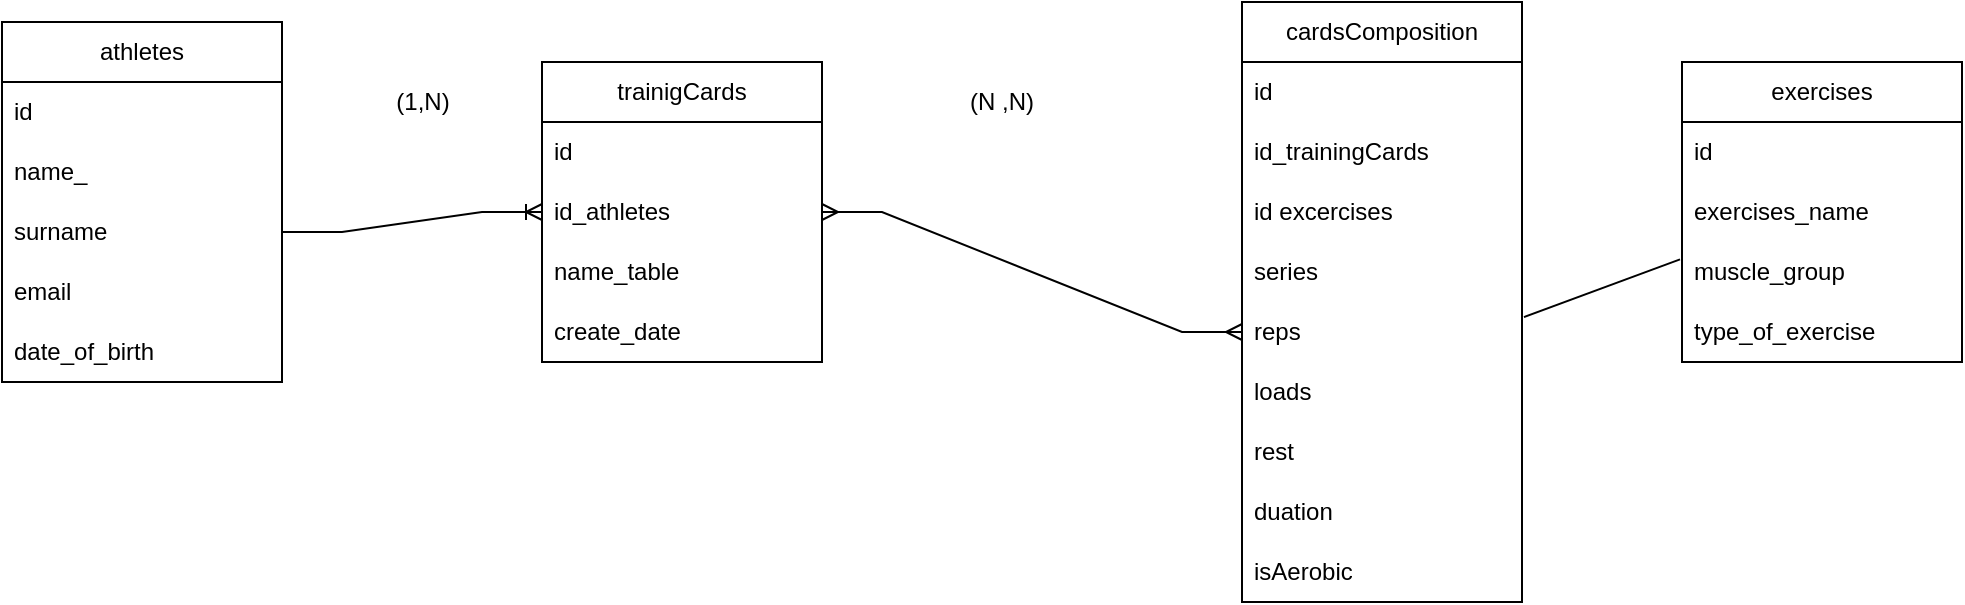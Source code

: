 <mxfile version="24.0.4" type="google">
  <diagram name="Pagina-1" id="WQ73Vfl0JqPPr6ciRVNx">
    <mxGraphModel grid="1" page="1" gridSize="10" guides="1" tooltips="1" connect="1" arrows="1" fold="1" pageScale="1" pageWidth="827" pageHeight="1169" math="0" shadow="0">
      <root>
        <mxCell id="0" />
        <mxCell id="1" parent="0" />
        <mxCell id="A63W8Z5rf3C69UM_xphf-1" value="athletes" style="swimlane;fontStyle=0;childLayout=stackLayout;horizontal=1;startSize=30;horizontalStack=0;resizeParent=1;resizeParentMax=0;resizeLast=0;collapsible=1;marginBottom=0;whiteSpace=wrap;html=1;" vertex="1" parent="1">
          <mxGeometry x="870" y="550" width="140" height="180" as="geometry">
            <mxRectangle x="10" y="80" width="80" height="30" as="alternateBounds" />
          </mxGeometry>
        </mxCell>
        <mxCell id="A63W8Z5rf3C69UM_xphf-2" value="id" style="text;strokeColor=none;fillColor=none;align=left;verticalAlign=middle;spacingLeft=4;spacingRight=4;overflow=hidden;points=[[0,0.5],[1,0.5]];portConstraint=eastwest;rotatable=0;whiteSpace=wrap;html=1;" vertex="1" parent="A63W8Z5rf3C69UM_xphf-1">
          <mxGeometry y="30" width="140" height="30" as="geometry" />
        </mxCell>
        <mxCell id="A63W8Z5rf3C69UM_xphf-3" value="name_" style="text;strokeColor=none;fillColor=none;align=left;verticalAlign=middle;spacingLeft=4;spacingRight=4;overflow=hidden;points=[[0,0.5],[1,0.5]];portConstraint=eastwest;rotatable=0;whiteSpace=wrap;html=1;" vertex="1" parent="A63W8Z5rf3C69UM_xphf-1">
          <mxGeometry y="60" width="140" height="30" as="geometry" />
        </mxCell>
        <mxCell id="A63W8Z5rf3C69UM_xphf-4" value="surname" style="text;strokeColor=none;fillColor=none;align=left;verticalAlign=middle;spacingLeft=4;spacingRight=4;overflow=hidden;points=[[0,0.5],[1,0.5]];portConstraint=eastwest;rotatable=0;whiteSpace=wrap;html=1;" vertex="1" parent="A63W8Z5rf3C69UM_xphf-1">
          <mxGeometry y="90" width="140" height="30" as="geometry" />
        </mxCell>
        <mxCell id="A63W8Z5rf3C69UM_xphf-6" value="email" style="text;strokeColor=none;fillColor=none;align=left;verticalAlign=middle;spacingLeft=4;spacingRight=4;overflow=hidden;points=[[0,0.5],[1,0.5]];portConstraint=eastwest;rotatable=0;whiteSpace=wrap;html=1;" vertex="1" parent="A63W8Z5rf3C69UM_xphf-1">
          <mxGeometry y="120" width="140" height="30" as="geometry" />
        </mxCell>
        <mxCell id="A63W8Z5rf3C69UM_xphf-7" value="date_of_birth" style="text;strokeColor=none;fillColor=none;align=left;verticalAlign=middle;spacingLeft=4;spacingRight=4;overflow=hidden;points=[[0,0.5],[1,0.5]];portConstraint=eastwest;rotatable=0;whiteSpace=wrap;html=1;" vertex="1" parent="A63W8Z5rf3C69UM_xphf-1">
          <mxGeometry y="150" width="140" height="30" as="geometry" />
        </mxCell>
        <mxCell id="A63W8Z5rf3C69UM_xphf-9" value="trainigCards" style="swimlane;fontStyle=0;childLayout=stackLayout;horizontal=1;startSize=30;horizontalStack=0;resizeParent=1;resizeParentMax=0;resizeLast=0;collapsible=1;marginBottom=0;whiteSpace=wrap;html=1;" vertex="1" parent="1">
          <mxGeometry x="1140" y="570" width="140" height="150" as="geometry" />
        </mxCell>
        <mxCell id="A63W8Z5rf3C69UM_xphf-10" value="id" style="text;strokeColor=none;fillColor=none;align=left;verticalAlign=middle;spacingLeft=4;spacingRight=4;overflow=hidden;points=[[0,0.5],[1,0.5]];portConstraint=eastwest;rotatable=0;whiteSpace=wrap;html=1;" vertex="1" parent="A63W8Z5rf3C69UM_xphf-9">
          <mxGeometry y="30" width="140" height="30" as="geometry" />
        </mxCell>
        <mxCell id="A63W8Z5rf3C69UM_xphf-11" value="id_athletes" style="text;strokeColor=none;fillColor=none;align=left;verticalAlign=middle;spacingLeft=4;spacingRight=4;overflow=hidden;points=[[0,0.5],[1,0.5]];portConstraint=eastwest;rotatable=0;whiteSpace=wrap;html=1;" vertex="1" parent="A63W8Z5rf3C69UM_xphf-9">
          <mxGeometry y="60" width="140" height="30" as="geometry" />
        </mxCell>
        <mxCell id="A63W8Z5rf3C69UM_xphf-12" value="name_table" style="text;strokeColor=none;fillColor=none;align=left;verticalAlign=middle;spacingLeft=4;spacingRight=4;overflow=hidden;points=[[0,0.5],[1,0.5]];portConstraint=eastwest;rotatable=0;whiteSpace=wrap;html=1;" vertex="1" parent="A63W8Z5rf3C69UM_xphf-9">
          <mxGeometry y="90" width="140" height="30" as="geometry" />
        </mxCell>
        <mxCell id="A63W8Z5rf3C69UM_xphf-13" value="create_date" style="text;strokeColor=none;fillColor=none;align=left;verticalAlign=middle;spacingLeft=4;spacingRight=4;overflow=hidden;points=[[0,0.5],[1,0.5]];portConstraint=eastwest;rotatable=0;whiteSpace=wrap;html=1;" vertex="1" parent="A63W8Z5rf3C69UM_xphf-9">
          <mxGeometry y="120" width="140" height="30" as="geometry" />
        </mxCell>
        <mxCell id="A63W8Z5rf3C69UM_xphf-16" value="cardsComposition" style="swimlane;fontStyle=0;childLayout=stackLayout;horizontal=1;startSize=30;horizontalStack=0;resizeParent=1;resizeParentMax=0;resizeLast=0;collapsible=1;marginBottom=0;whiteSpace=wrap;html=1;" vertex="1" parent="1">
          <mxGeometry x="1490" y="540" width="140" height="300" as="geometry" />
        </mxCell>
        <mxCell id="uvc84imUFRuxml9Qd4Am-1" value="id" style="text;strokeColor=none;fillColor=none;align=left;verticalAlign=middle;spacingLeft=4;spacingRight=4;overflow=hidden;points=[[0,0.5],[1,0.5]];portConstraint=eastwest;rotatable=0;whiteSpace=wrap;html=1;" vertex="1" parent="A63W8Z5rf3C69UM_xphf-16">
          <mxGeometry y="30" width="140" height="30" as="geometry" />
        </mxCell>
        <mxCell id="A63W8Z5rf3C69UM_xphf-17" value="id_trainingCards" style="text;strokeColor=none;fillColor=none;align=left;verticalAlign=middle;spacingLeft=4;spacingRight=4;overflow=hidden;points=[[0,0.5],[1,0.5]];portConstraint=eastwest;rotatable=0;whiteSpace=wrap;html=1;" vertex="1" parent="A63W8Z5rf3C69UM_xphf-16">
          <mxGeometry y="60" width="140" height="30" as="geometry" />
        </mxCell>
        <mxCell id="A63W8Z5rf3C69UM_xphf-18" value="id excercises" style="text;strokeColor=none;fillColor=none;align=left;verticalAlign=middle;spacingLeft=4;spacingRight=4;overflow=hidden;points=[[0,0.5],[1,0.5]];portConstraint=eastwest;rotatable=0;whiteSpace=wrap;html=1;" vertex="1" parent="A63W8Z5rf3C69UM_xphf-16">
          <mxGeometry y="90" width="140" height="30" as="geometry" />
        </mxCell>
        <mxCell id="A63W8Z5rf3C69UM_xphf-19" value="series" style="text;strokeColor=none;fillColor=none;align=left;verticalAlign=middle;spacingLeft=4;spacingRight=4;overflow=hidden;points=[[0,0.5],[1,0.5]];portConstraint=eastwest;rotatable=0;whiteSpace=wrap;html=1;" vertex="1" parent="A63W8Z5rf3C69UM_xphf-16">
          <mxGeometry y="120" width="140" height="30" as="geometry" />
        </mxCell>
        <mxCell id="A63W8Z5rf3C69UM_xphf-20" value="reps" style="text;strokeColor=none;fillColor=none;align=left;verticalAlign=middle;spacingLeft=4;spacingRight=4;overflow=hidden;points=[[0,0.5],[1,0.5]];portConstraint=eastwest;rotatable=0;whiteSpace=wrap;html=1;" vertex="1" parent="A63W8Z5rf3C69UM_xphf-16">
          <mxGeometry y="150" width="140" height="30" as="geometry" />
        </mxCell>
        <mxCell id="A63W8Z5rf3C69UM_xphf-21" value="loads" style="text;strokeColor=none;fillColor=none;align=left;verticalAlign=middle;spacingLeft=4;spacingRight=4;overflow=hidden;points=[[0,0.5],[1,0.5]];portConstraint=eastwest;rotatable=0;whiteSpace=wrap;html=1;" vertex="1" parent="A63W8Z5rf3C69UM_xphf-16">
          <mxGeometry y="180" width="140" height="30" as="geometry" />
        </mxCell>
        <mxCell id="A63W8Z5rf3C69UM_xphf-22" value="rest" style="text;strokeColor=none;fillColor=none;align=left;verticalAlign=middle;spacingLeft=4;spacingRight=4;overflow=hidden;points=[[0,0.5],[1,0.5]];portConstraint=eastwest;rotatable=0;whiteSpace=wrap;html=1;" vertex="1" parent="A63W8Z5rf3C69UM_xphf-16">
          <mxGeometry y="210" width="140" height="30" as="geometry" />
        </mxCell>
        <mxCell id="u6dAMSKpMq8eAIKbfOY9-150" value="duation" style="text;strokeColor=none;fillColor=none;align=left;verticalAlign=middle;spacingLeft=4;spacingRight=4;overflow=hidden;points=[[0,0.5],[1,0.5]];portConstraint=eastwest;rotatable=0;whiteSpace=wrap;html=1;" vertex="1" parent="A63W8Z5rf3C69UM_xphf-16">
          <mxGeometry y="240" width="140" height="30" as="geometry" />
        </mxCell>
        <mxCell id="u6dAMSKpMq8eAIKbfOY9-157" value="isAerobic" style="text;strokeColor=none;fillColor=none;align=left;verticalAlign=middle;spacingLeft=4;spacingRight=4;overflow=hidden;points=[[0,0.5],[1,0.5]];portConstraint=eastwest;rotatable=0;whiteSpace=wrap;html=1;" vertex="1" parent="A63W8Z5rf3C69UM_xphf-16">
          <mxGeometry y="270" width="140" height="30" as="geometry" />
        </mxCell>
        <mxCell id="A63W8Z5rf3C69UM_xphf-23" value="" style="endArrow=none;html=1;rounded=0;exitX=1.007;exitY=0.252;exitDx=0;exitDy=0;entryX=-0.007;entryY=0.29;entryDx=0;entryDy=0;entryPerimeter=0;exitPerimeter=0;" edge="1" parent="1" source="A63W8Z5rf3C69UM_xphf-20" target="A63W8Z5rf3C69UM_xphf-29">
          <mxGeometry width="50" height="50" relative="1" as="geometry">
            <mxPoint x="1619.02" y="661.34" as="sourcePoint" />
            <mxPoint x="1710" y="670" as="targetPoint" />
          </mxGeometry>
        </mxCell>
        <mxCell id="A63W8Z5rf3C69UM_xphf-24" value="exercises" style="swimlane;fontStyle=0;childLayout=stackLayout;horizontal=1;startSize=30;horizontalStack=0;resizeParent=1;resizeParentMax=0;resizeLast=0;collapsible=1;marginBottom=0;whiteSpace=wrap;html=1;" vertex="1" parent="1">
          <mxGeometry x="1710" y="570" width="140" height="150" as="geometry" />
        </mxCell>
        <mxCell id="A63W8Z5rf3C69UM_xphf-25" value="id" style="text;strokeColor=none;fillColor=none;align=left;verticalAlign=middle;spacingLeft=4;spacingRight=4;overflow=hidden;points=[[0,0.5],[1,0.5]];portConstraint=eastwest;rotatable=0;whiteSpace=wrap;html=1;" vertex="1" parent="A63W8Z5rf3C69UM_xphf-24">
          <mxGeometry y="30" width="140" height="30" as="geometry" />
        </mxCell>
        <mxCell id="A63W8Z5rf3C69UM_xphf-28" value="exercises_name" style="text;strokeColor=none;fillColor=none;align=left;verticalAlign=middle;spacingLeft=4;spacingRight=4;overflow=hidden;points=[[0,0.5],[1,0.5]];portConstraint=eastwest;rotatable=0;whiteSpace=wrap;html=1;" vertex="1" parent="A63W8Z5rf3C69UM_xphf-24">
          <mxGeometry y="60" width="140" height="30" as="geometry" />
        </mxCell>
        <mxCell id="A63W8Z5rf3C69UM_xphf-29" value="muscle_group" style="text;strokeColor=none;fillColor=none;align=left;verticalAlign=middle;spacingLeft=4;spacingRight=4;overflow=hidden;points=[[0,0.5],[1,0.5]];portConstraint=eastwest;rotatable=0;whiteSpace=wrap;html=1;" vertex="1" parent="A63W8Z5rf3C69UM_xphf-24">
          <mxGeometry y="90" width="140" height="30" as="geometry" />
        </mxCell>
        <mxCell id="u6dAMSKpMq8eAIKbfOY9-153" value="type_of_exercise" style="text;strokeColor=none;fillColor=none;align=left;verticalAlign=middle;spacingLeft=4;spacingRight=4;overflow=hidden;points=[[0,0.5],[1,0.5]];portConstraint=eastwest;rotatable=0;whiteSpace=wrap;html=1;" vertex="1" parent="A63W8Z5rf3C69UM_xphf-24">
          <mxGeometry y="120" width="140" height="30" as="geometry" />
        </mxCell>
        <mxCell id="u6dAMSKpMq8eAIKbfOY9-115" value="(1,N)" style="text;html=1;align=center;verticalAlign=middle;resizable=0;points=[];autosize=1;strokeColor=none;fillColor=none;" vertex="1" parent="1">
          <mxGeometry x="1055" y="575" width="50" height="30" as="geometry" />
        </mxCell>
        <mxCell id="u6dAMSKpMq8eAIKbfOY9-120" value="(N ,N)" style="text;html=1;align=center;verticalAlign=middle;whiteSpace=wrap;rounded=0;" vertex="1" parent="1">
          <mxGeometry x="1340" y="575" width="60" height="30" as="geometry" />
        </mxCell>
        <mxCell id="u6dAMSKpMq8eAIKbfOY9-159" value="" style="edgeStyle=entityRelationEdgeStyle;fontSize=12;html=1;endArrow=ERoneToMany;rounded=0;exitX=1;exitY=0.5;exitDx=0;exitDy=0;entryX=0;entryY=0.5;entryDx=0;entryDy=0;" edge="1" parent="1" source="A63W8Z5rf3C69UM_xphf-4" target="A63W8Z5rf3C69UM_xphf-11">
          <mxGeometry width="100" height="100" relative="1" as="geometry">
            <mxPoint x="1310" y="700" as="sourcePoint" />
            <mxPoint x="1410" y="600" as="targetPoint" />
          </mxGeometry>
        </mxCell>
        <mxCell id="u6dAMSKpMq8eAIKbfOY9-160" value="" style="edgeStyle=entityRelationEdgeStyle;fontSize=12;html=1;endArrow=ERmany;startArrow=ERmany;rounded=0;entryX=0;entryY=0.5;entryDx=0;entryDy=0;exitX=1;exitY=0.5;exitDx=0;exitDy=0;" edge="1" parent="1" source="A63W8Z5rf3C69UM_xphf-11" target="A63W8Z5rf3C69UM_xphf-20">
          <mxGeometry width="100" height="100" relative="1" as="geometry">
            <mxPoint x="1350" y="720" as="sourcePoint" />
            <mxPoint x="1450" y="620" as="targetPoint" />
          </mxGeometry>
        </mxCell>
      </root>
    </mxGraphModel>
  </diagram>
</mxfile>
